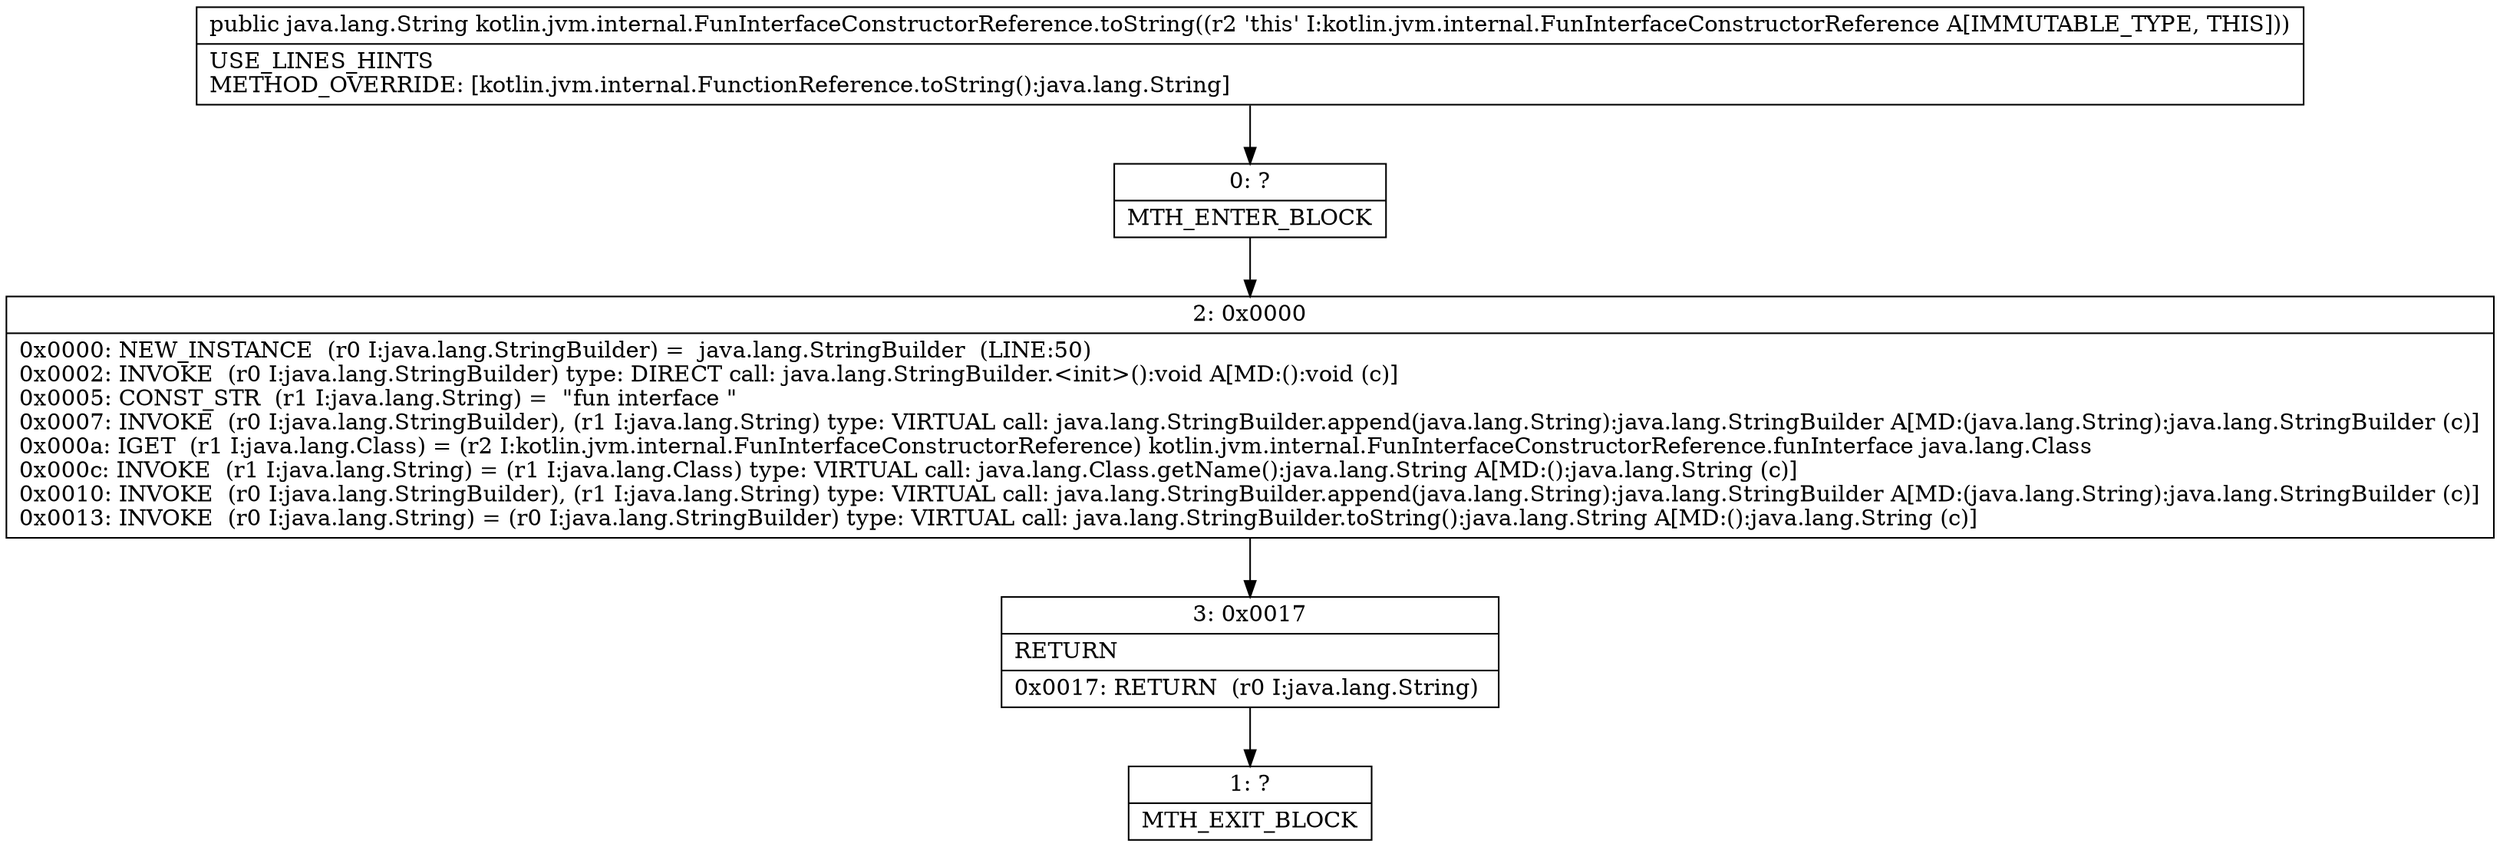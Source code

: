 digraph "CFG forkotlin.jvm.internal.FunInterfaceConstructorReference.toString()Ljava\/lang\/String;" {
Node_0 [shape=record,label="{0\:\ ?|MTH_ENTER_BLOCK\l}"];
Node_2 [shape=record,label="{2\:\ 0x0000|0x0000: NEW_INSTANCE  (r0 I:java.lang.StringBuilder) =  java.lang.StringBuilder  (LINE:50)\l0x0002: INVOKE  (r0 I:java.lang.StringBuilder) type: DIRECT call: java.lang.StringBuilder.\<init\>():void A[MD:():void (c)]\l0x0005: CONST_STR  (r1 I:java.lang.String) =  \"fun interface \" \l0x0007: INVOKE  (r0 I:java.lang.StringBuilder), (r1 I:java.lang.String) type: VIRTUAL call: java.lang.StringBuilder.append(java.lang.String):java.lang.StringBuilder A[MD:(java.lang.String):java.lang.StringBuilder (c)]\l0x000a: IGET  (r1 I:java.lang.Class) = (r2 I:kotlin.jvm.internal.FunInterfaceConstructorReference) kotlin.jvm.internal.FunInterfaceConstructorReference.funInterface java.lang.Class \l0x000c: INVOKE  (r1 I:java.lang.String) = (r1 I:java.lang.Class) type: VIRTUAL call: java.lang.Class.getName():java.lang.String A[MD:():java.lang.String (c)]\l0x0010: INVOKE  (r0 I:java.lang.StringBuilder), (r1 I:java.lang.String) type: VIRTUAL call: java.lang.StringBuilder.append(java.lang.String):java.lang.StringBuilder A[MD:(java.lang.String):java.lang.StringBuilder (c)]\l0x0013: INVOKE  (r0 I:java.lang.String) = (r0 I:java.lang.StringBuilder) type: VIRTUAL call: java.lang.StringBuilder.toString():java.lang.String A[MD:():java.lang.String (c)]\l}"];
Node_3 [shape=record,label="{3\:\ 0x0017|RETURN\l|0x0017: RETURN  (r0 I:java.lang.String) \l}"];
Node_1 [shape=record,label="{1\:\ ?|MTH_EXIT_BLOCK\l}"];
MethodNode[shape=record,label="{public java.lang.String kotlin.jvm.internal.FunInterfaceConstructorReference.toString((r2 'this' I:kotlin.jvm.internal.FunInterfaceConstructorReference A[IMMUTABLE_TYPE, THIS]))  | USE_LINES_HINTS\lMETHOD_OVERRIDE: [kotlin.jvm.internal.FunctionReference.toString():java.lang.String]\l}"];
MethodNode -> Node_0;Node_0 -> Node_2;
Node_2 -> Node_3;
Node_3 -> Node_1;
}

